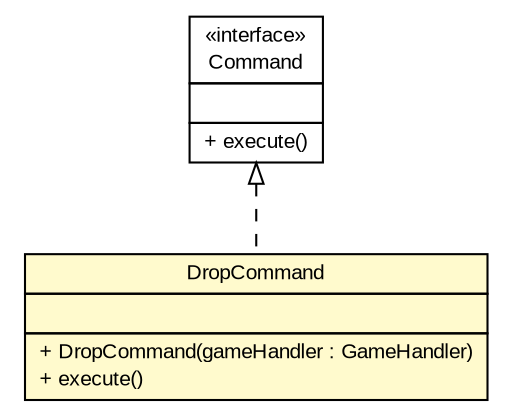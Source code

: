 #!/usr/local/bin/dot
#
# Class diagram 
# Generated by UMLGraph version R5_6 (http://www.umlgraph.org/)
#

digraph G {
	edge [fontname="arial",fontsize=10,labelfontname="arial",labelfontsize=10];
	node [fontname="arial",fontsize=10,shape=plaintext];
	nodesep=0.25;
	ranksep=0.5;
	// com.github.tilastokeskus.matertis.core.command.DropCommand
	c1523 [label=<<table title="com.github.tilastokeskus.matertis.core.command.DropCommand" border="0" cellborder="1" cellspacing="0" cellpadding="2" port="p" bgcolor="lemonChiffon" href="./DropCommand.html">
		<tr><td><table border="0" cellspacing="0" cellpadding="1">
<tr><td align="center" balign="center"> DropCommand </td></tr>
		</table></td></tr>
		<tr><td><table border="0" cellspacing="0" cellpadding="1">
<tr><td align="left" balign="left">  </td></tr>
		</table></td></tr>
		<tr><td><table border="0" cellspacing="0" cellpadding="1">
<tr><td align="left" balign="left"> + DropCommand(gameHandler : GameHandler) </td></tr>
<tr><td align="left" balign="left"> + execute() </td></tr>
		</table></td></tr>
		</table>>, URL="./DropCommand.html", fontname="arial", fontcolor="black", fontsize=10.0];
	// com.github.tilastokeskus.matertis.core.command.Command
	c1524 [label=<<table title="com.github.tilastokeskus.matertis.core.command.Command" border="0" cellborder="1" cellspacing="0" cellpadding="2" port="p" href="./Command.html">
		<tr><td><table border="0" cellspacing="0" cellpadding="1">
<tr><td align="center" balign="center"> &#171;interface&#187; </td></tr>
<tr><td align="center" balign="center"> Command </td></tr>
		</table></td></tr>
		<tr><td><table border="0" cellspacing="0" cellpadding="1">
<tr><td align="left" balign="left">  </td></tr>
		</table></td></tr>
		<tr><td><table border="0" cellspacing="0" cellpadding="1">
<tr><td align="left" balign="left"> + execute() </td></tr>
		</table></td></tr>
		</table>>, URL="./Command.html", fontname="arial", fontcolor="black", fontsize=10.0];
	//com.github.tilastokeskus.matertis.core.command.DropCommand implements com.github.tilastokeskus.matertis.core.command.Command
	c1524:p -> c1523:p [dir=back,arrowtail=empty,style=dashed];
}

